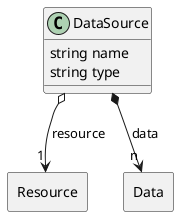 @startuml

class "DataSource" as Model {
 string name
 string type

 
}

rectangle "Resource" as Resource {
}

Model o--> "1" Resource : resource


rectangle "Data" as Data {
}

Model *--> "n" Data : data




@enduml
